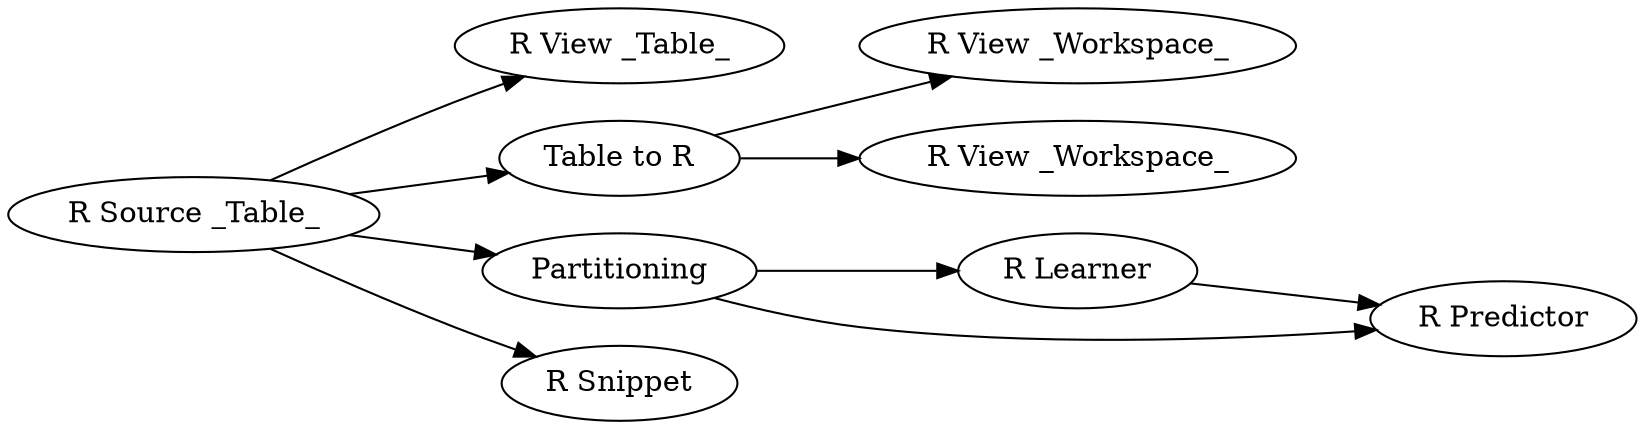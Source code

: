 digraph {
	24 -> 18
	21 -> 23
	24 -> 21
	8 -> 19
	19 -> 20
	21 -> 22
	8 -> 20
	24 -> 17
	24 -> 8
	24 [label="R Source _Table_"]
	20 [label="R Predictor"]
	22 [label="R View _Workspace_"]
	23 [label="R View _Workspace_"]
	21 [label="Table to R"]
	18 [label="R View _Table_"]
	8 [label=Partitioning]
	17 [label="R Snippet"]
	19 [label="R Learner"]
	rankdir=LR
}
